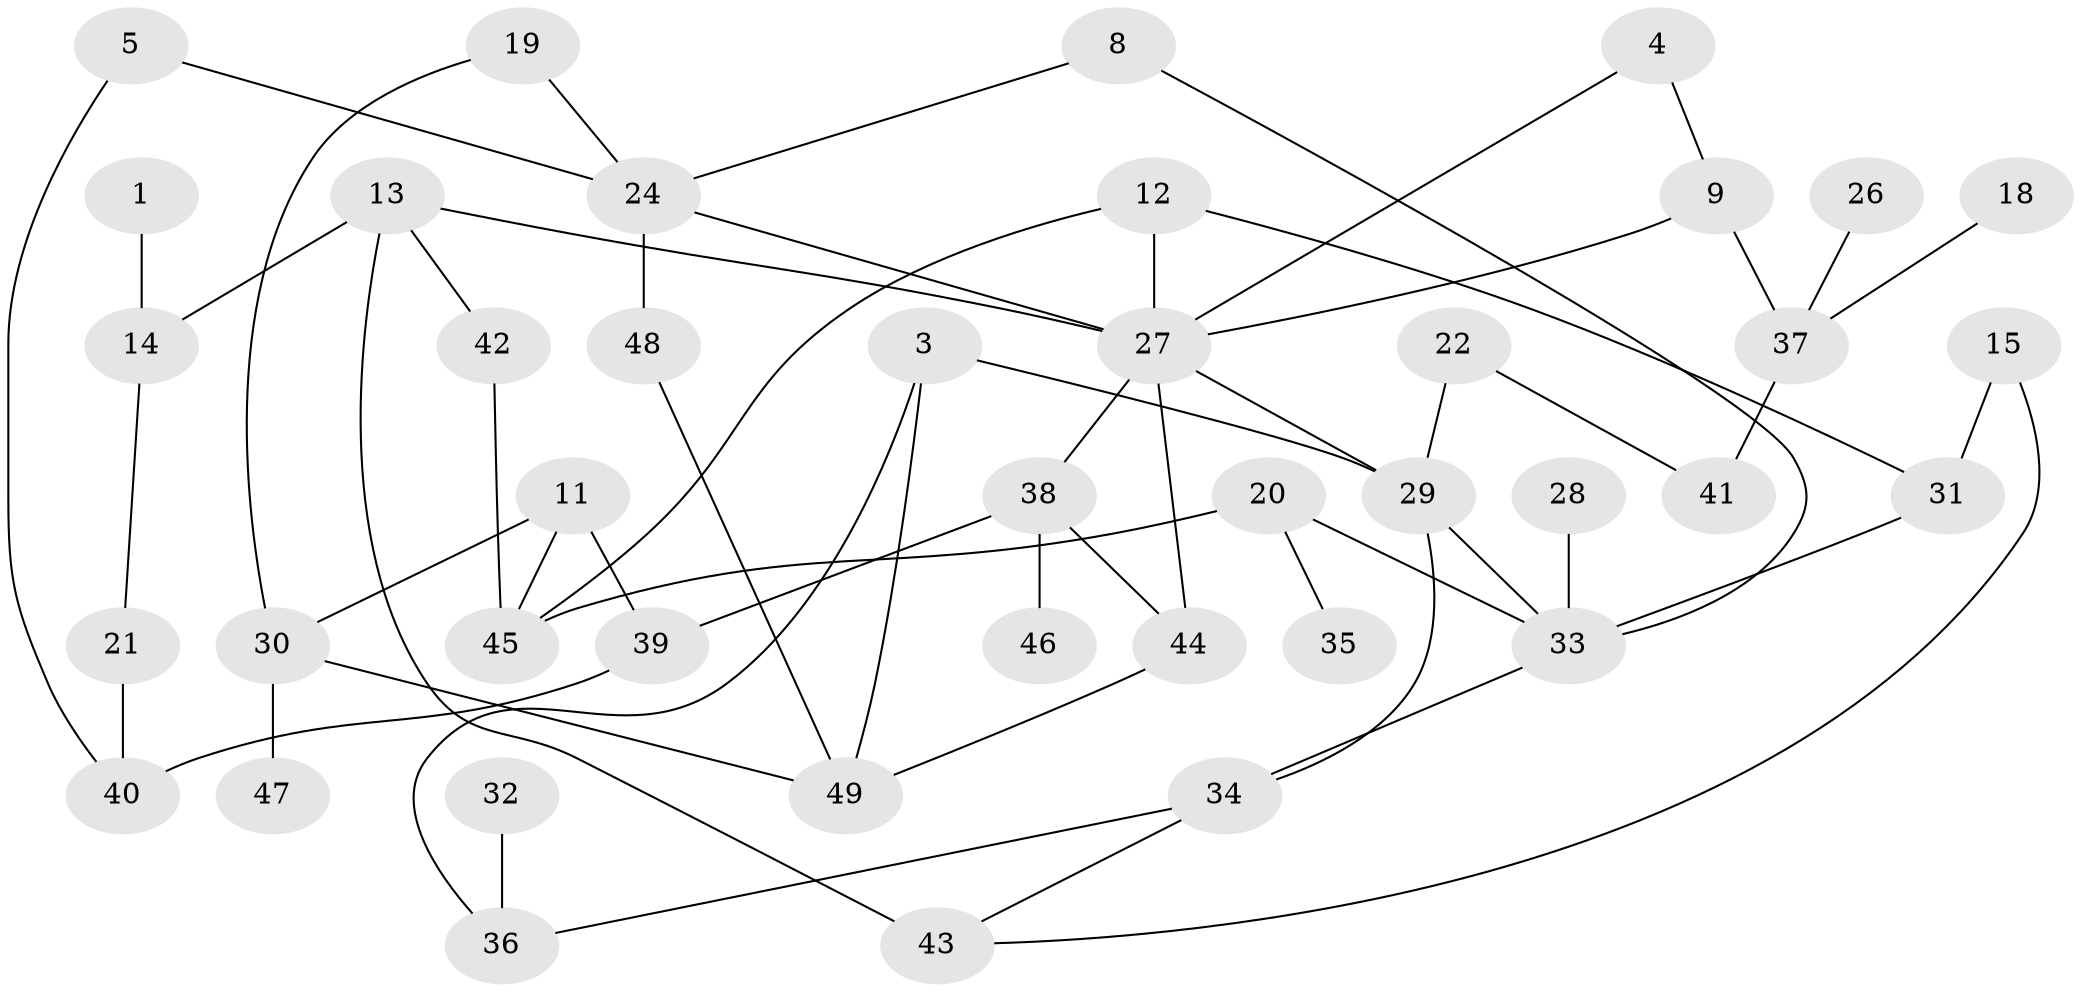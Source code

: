 // original degree distribution, {1: 0.27835051546391754, 4: 0.061855670103092786, 0: 0.07216494845360824, 3: 0.27835051546391754, 2: 0.2268041237113402, 6: 0.020618556701030927, 5: 0.061855670103092786}
// Generated by graph-tools (version 1.1) at 2025/00/03/09/25 03:00:55]
// undirected, 41 vertices, 58 edges
graph export_dot {
graph [start="1"]
  node [color=gray90,style=filled];
  1;
  3;
  4;
  5;
  8;
  9;
  11;
  12;
  13;
  14;
  15;
  18;
  19;
  20;
  21;
  22;
  24;
  26;
  27;
  28;
  29;
  30;
  31;
  32;
  33;
  34;
  35;
  36;
  37;
  38;
  39;
  40;
  41;
  42;
  43;
  44;
  45;
  46;
  47;
  48;
  49;
  1 -- 14 [weight=1.0];
  3 -- 29 [weight=1.0];
  3 -- 36 [weight=1.0];
  3 -- 49 [weight=1.0];
  4 -- 9 [weight=1.0];
  4 -- 27 [weight=1.0];
  5 -- 24 [weight=1.0];
  5 -- 40 [weight=1.0];
  8 -- 24 [weight=1.0];
  8 -- 33 [weight=1.0];
  9 -- 27 [weight=1.0];
  9 -- 37 [weight=1.0];
  11 -- 30 [weight=1.0];
  11 -- 39 [weight=1.0];
  11 -- 45 [weight=1.0];
  12 -- 27 [weight=1.0];
  12 -- 31 [weight=1.0];
  12 -- 45 [weight=1.0];
  13 -- 14 [weight=1.0];
  13 -- 27 [weight=1.0];
  13 -- 42 [weight=1.0];
  13 -- 43 [weight=2.0];
  14 -- 21 [weight=1.0];
  15 -- 31 [weight=1.0];
  15 -- 43 [weight=1.0];
  18 -- 37 [weight=1.0];
  19 -- 24 [weight=1.0];
  19 -- 30 [weight=1.0];
  20 -- 33 [weight=2.0];
  20 -- 35 [weight=1.0];
  20 -- 45 [weight=1.0];
  21 -- 40 [weight=1.0];
  22 -- 29 [weight=1.0];
  22 -- 41 [weight=1.0];
  24 -- 27 [weight=1.0];
  24 -- 48 [weight=1.0];
  26 -- 37 [weight=1.0];
  27 -- 29 [weight=1.0];
  27 -- 38 [weight=1.0];
  27 -- 44 [weight=1.0];
  28 -- 33 [weight=1.0];
  29 -- 33 [weight=1.0];
  29 -- 34 [weight=1.0];
  30 -- 47 [weight=1.0];
  30 -- 49 [weight=1.0];
  31 -- 33 [weight=1.0];
  32 -- 36 [weight=1.0];
  33 -- 34 [weight=1.0];
  34 -- 36 [weight=1.0];
  34 -- 43 [weight=1.0];
  37 -- 41 [weight=1.0];
  38 -- 39 [weight=1.0];
  38 -- 44 [weight=1.0];
  38 -- 46 [weight=1.0];
  39 -- 40 [weight=1.0];
  42 -- 45 [weight=1.0];
  44 -- 49 [weight=1.0];
  48 -- 49 [weight=1.0];
}

